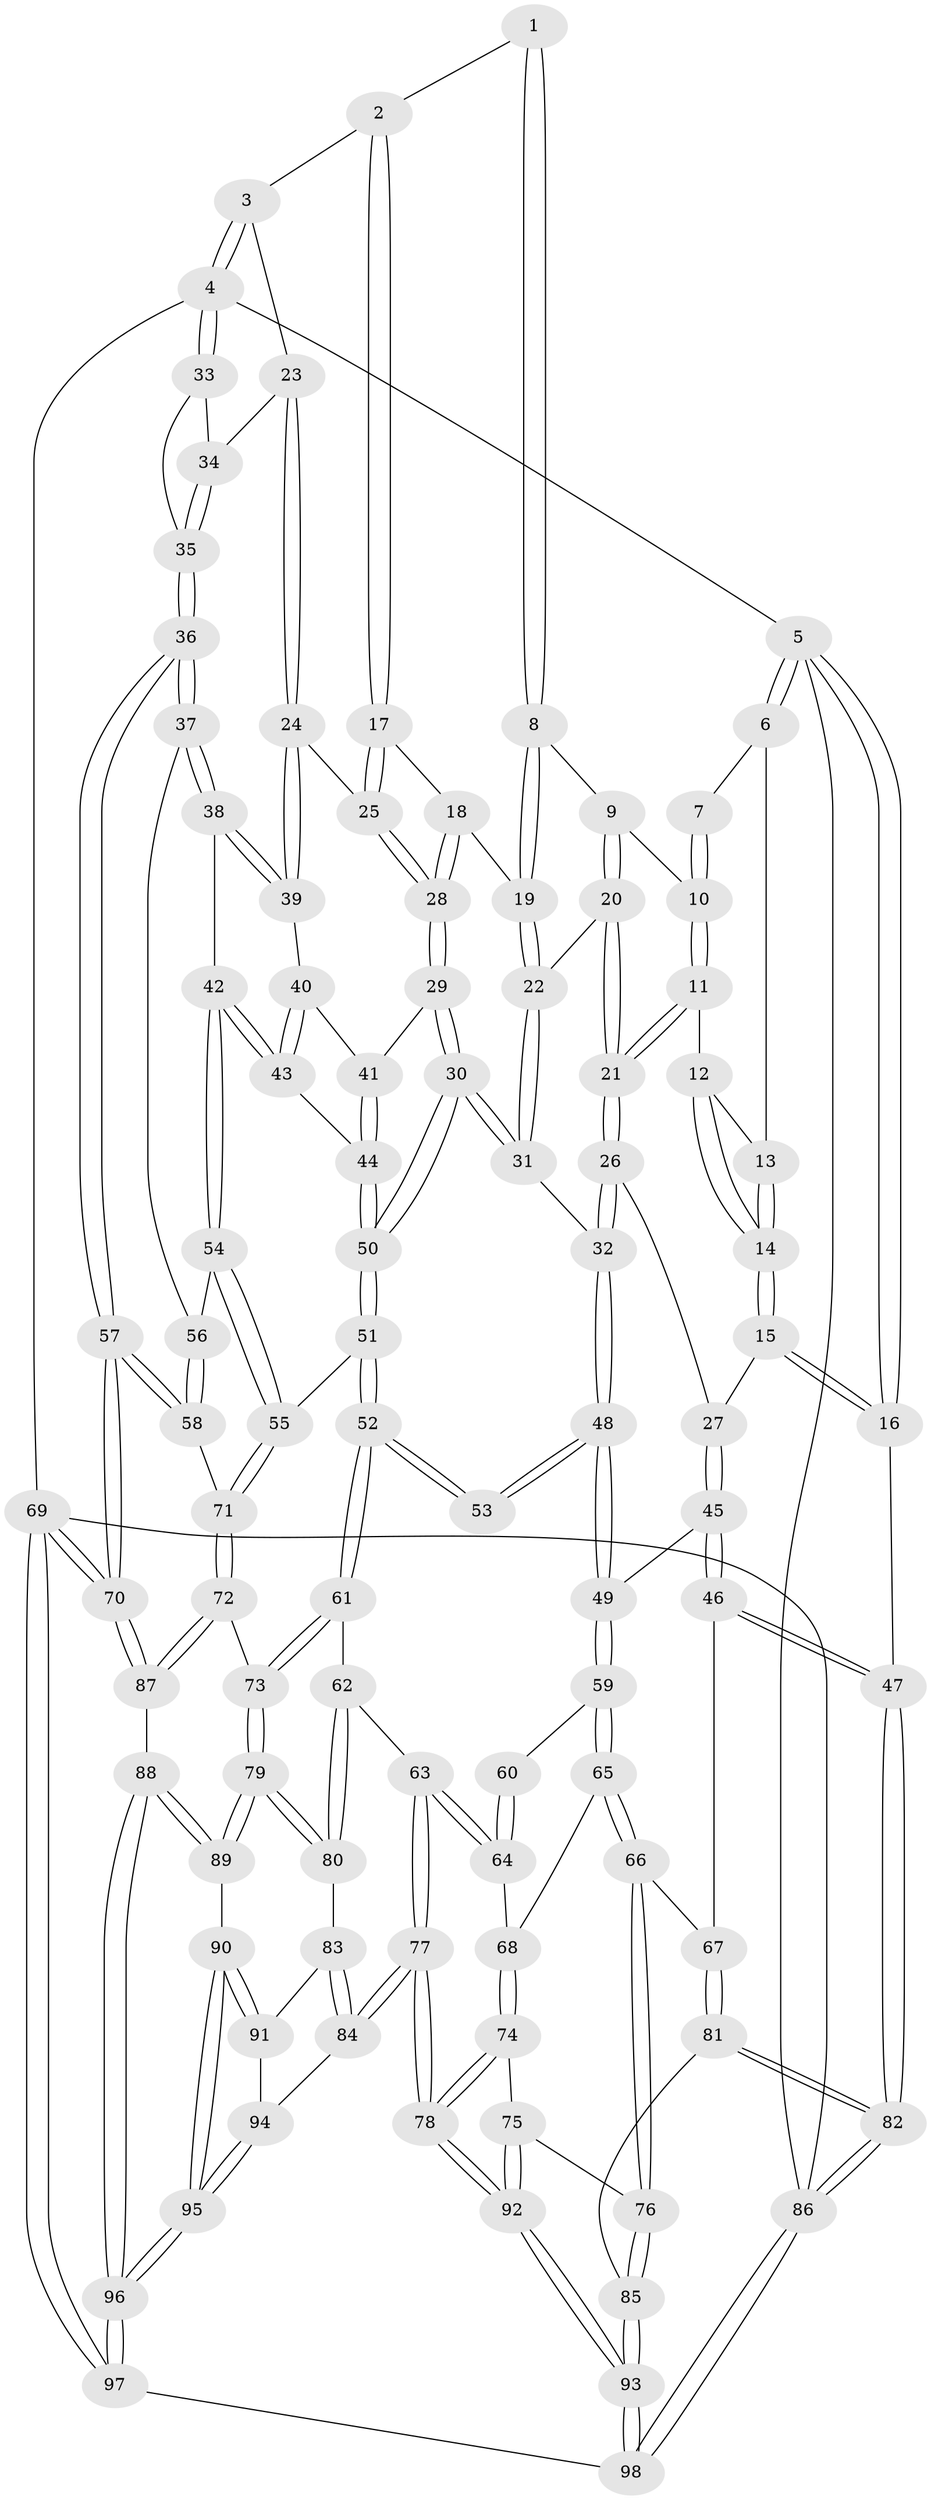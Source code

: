 // coarse degree distribution, {2: 0.13043478260869565, 5: 0.028985507246376812, 3: 0.6666666666666666, 4: 0.13043478260869565, 6: 0.043478260869565216}
// Generated by graph-tools (version 1.1) at 2025/54/03/04/25 22:54:12]
// undirected, 98 vertices, 242 edges
graph export_dot {
  node [color=gray90,style=filled];
  1 [pos="+0.42156207533191553+0"];
  2 [pos="+0.6849423934516262+0"];
  3 [pos="+1+0"];
  4 [pos="+1+0"];
  5 [pos="+0+0"];
  6 [pos="+0.1666108124887837+0"];
  7 [pos="+0.3372680278467036+0"];
  8 [pos="+0.44380963154150865+0.058054248008047635"];
  9 [pos="+0.4080988008064421+0.06985978353221474"];
  10 [pos="+0.3371518827426226+0.05471803457057455"];
  11 [pos="+0.2613625436667087+0.10980941171427552"];
  12 [pos="+0.21523739199759187+0.07847812886340545"];
  13 [pos="+0.16774015387218502+0"];
  14 [pos="+0.03690067051624524+0.15733628979321143"];
  15 [pos="+0.007618761003596317+0.18160539875426565"];
  16 [pos="+0+0.1912785552581415"];
  17 [pos="+0.6204093203428679+0.04946573135141944"];
  18 [pos="+0.5566833577622873+0.11374417904193612"];
  19 [pos="+0.5397588324896325+0.11173231544661555"];
  20 [pos="+0.3818059081459054+0.16508886742543125"];
  21 [pos="+0.2801547784732455+0.16853847634835328"];
  22 [pos="+0.41621653842783496+0.18762430157049095"];
  23 [pos="+0.8292379540240675+0.1786221854099333"];
  24 [pos="+0.8244229796192816+0.18282267061205923"];
  25 [pos="+0.759757200231374+0.1568587039076156"];
  26 [pos="+0.2603093690412358+0.24913564265873978"];
  27 [pos="+0.15673023282574802+0.28382249005860005"];
  28 [pos="+0.5784631543800269+0.2472193307946423"];
  29 [pos="+0.575666523639077+0.29231214916863635"];
  30 [pos="+0.5186858936348265+0.36106532903688715"];
  31 [pos="+0.433707922602019+0.347344049218575"];
  32 [pos="+0.3840672320671263+0.35779562903789264"];
  33 [pos="+1+0"];
  34 [pos="+0.9336747634777955+0.19982944878554035"];
  35 [pos="+1+0.3769631818154455"];
  36 [pos="+1+0.3872734716491386"];
  37 [pos="+1+0.4091108478858818"];
  38 [pos="+0.8925798214443857+0.3798853031809368"];
  39 [pos="+0.8191674500537339+0.2085855736028261"];
  40 [pos="+0.7626776896426489+0.2556526845928049"];
  41 [pos="+0.6814748183921951+0.29941838920402003"];
  42 [pos="+0.787610211043066+0.44321698951327065"];
  43 [pos="+0.7764504071871796+0.43944402393404314"];
  44 [pos="+0.7633580151511351+0.43713842577588147"];
  45 [pos="+0.14292363566805688+0.4850896532939026"];
  46 [pos="+0+0.5562736764339534"];
  47 [pos="+0+0.5444170494928924"];
  48 [pos="+0.3185332224148781+0.44664137482907623"];
  49 [pos="+0.24341046451660586+0.5091169859733006"];
  50 [pos="+0.5746183258349142+0.4865371380137465"];
  51 [pos="+0.5670892831627954+0.5481965676208774"];
  52 [pos="+0.5624900374550658+0.5582360625522778"];
  53 [pos="+0.4565369632082372+0.5519124138871183"];
  54 [pos="+0.8138684024255483+0.5800094886125922"];
  55 [pos="+0.8126936655800975+0.5929061304184245"];
  56 [pos="+0.9747742222403808+0.4716081617183062"];
  57 [pos="+1+0.8182347556410019"];
  58 [pos="+0.8892924341164801+0.698224230105019"];
  59 [pos="+0.25072507496869667+0.5240025838438405"];
  60 [pos="+0.43389531141428156+0.5605844305779807"];
  61 [pos="+0.5594395243407779+0.6247552887410995"];
  62 [pos="+0.5379606572527874+0.6608473389836292"];
  63 [pos="+0.44437875860797366+0.7050183721333416"];
  64 [pos="+0.3220414431505147+0.6501580564056354"];
  65 [pos="+0.27215190092137276+0.5825377150869347"];
  66 [pos="+0.13370864047979977+0.7365931598541138"];
  67 [pos="+0.07759797498717634+0.6903207190339019"];
  68 [pos="+0.3216524031793311+0.6500909070892702"];
  69 [pos="+1+1"];
  70 [pos="+1+1"];
  71 [pos="+0.8467022441172458+0.6928822820608235"];
  72 [pos="+0.8143909647625185+0.7174783364574835"];
  73 [pos="+0.7830686798781635+0.7345800765011549"];
  74 [pos="+0.3018064954748288+0.6900392886221871"];
  75 [pos="+0.18366712670349164+0.7836820484437655"];
  76 [pos="+0.16147802724170537+0.7803364301035826"];
  77 [pos="+0.3953588748283674+0.9021928532044508"];
  78 [pos="+0.3665677244532447+0.9270843644521455"];
  79 [pos="+0.7417043993262973+0.798857172999113"];
  80 [pos="+0.5695067262385696+0.7537975742876236"];
  81 [pos="+0+0.9810766085310761"];
  82 [pos="+0+1"];
  83 [pos="+0.5623465319990321+0.8202115467218245"];
  84 [pos="+0.40156563630246855+0.9009378887910418"];
  85 [pos="+0.09164253004289596+0.8859348907297225"];
  86 [pos="+0+1"];
  87 [pos="+0.882907394621506+0.9430311984201526"];
  88 [pos="+0.7807549650016438+0.9065057426143722"];
  89 [pos="+0.7307260943347603+0.8348951452762137"];
  90 [pos="+0.656396830902002+0.884836901199483"];
  91 [pos="+0.6070986417103099+0.858763257712174"];
  92 [pos="+0.36513041882188363+0.9289157592146345"];
  93 [pos="+0.3490076726343465+1"];
  94 [pos="+0.5307898997090299+0.9235076543390068"];
  95 [pos="+0.6338949141822467+0.9790790443742593"];
  96 [pos="+0.6607249822081178+1"];
  97 [pos="+0.6602134284204928+1"];
  98 [pos="+0.3454673452916833+1"];
  1 -- 2;
  1 -- 8;
  1 -- 8;
  2 -- 3;
  2 -- 17;
  2 -- 17;
  3 -- 4;
  3 -- 4;
  3 -- 23;
  4 -- 5;
  4 -- 33;
  4 -- 33;
  4 -- 69;
  5 -- 6;
  5 -- 6;
  5 -- 16;
  5 -- 16;
  5 -- 86;
  6 -- 7;
  6 -- 13;
  7 -- 10;
  7 -- 10;
  8 -- 9;
  8 -- 19;
  8 -- 19;
  9 -- 10;
  9 -- 20;
  9 -- 20;
  10 -- 11;
  10 -- 11;
  11 -- 12;
  11 -- 21;
  11 -- 21;
  12 -- 13;
  12 -- 14;
  12 -- 14;
  13 -- 14;
  13 -- 14;
  14 -- 15;
  14 -- 15;
  15 -- 16;
  15 -- 16;
  15 -- 27;
  16 -- 47;
  17 -- 18;
  17 -- 25;
  17 -- 25;
  18 -- 19;
  18 -- 28;
  18 -- 28;
  19 -- 22;
  19 -- 22;
  20 -- 21;
  20 -- 21;
  20 -- 22;
  21 -- 26;
  21 -- 26;
  22 -- 31;
  22 -- 31;
  23 -- 24;
  23 -- 24;
  23 -- 34;
  24 -- 25;
  24 -- 39;
  24 -- 39;
  25 -- 28;
  25 -- 28;
  26 -- 27;
  26 -- 32;
  26 -- 32;
  27 -- 45;
  27 -- 45;
  28 -- 29;
  28 -- 29;
  29 -- 30;
  29 -- 30;
  29 -- 41;
  30 -- 31;
  30 -- 31;
  30 -- 50;
  30 -- 50;
  31 -- 32;
  32 -- 48;
  32 -- 48;
  33 -- 34;
  33 -- 35;
  34 -- 35;
  34 -- 35;
  35 -- 36;
  35 -- 36;
  36 -- 37;
  36 -- 37;
  36 -- 57;
  36 -- 57;
  37 -- 38;
  37 -- 38;
  37 -- 56;
  38 -- 39;
  38 -- 39;
  38 -- 42;
  39 -- 40;
  40 -- 41;
  40 -- 43;
  40 -- 43;
  41 -- 44;
  41 -- 44;
  42 -- 43;
  42 -- 43;
  42 -- 54;
  42 -- 54;
  43 -- 44;
  44 -- 50;
  44 -- 50;
  45 -- 46;
  45 -- 46;
  45 -- 49;
  46 -- 47;
  46 -- 47;
  46 -- 67;
  47 -- 82;
  47 -- 82;
  48 -- 49;
  48 -- 49;
  48 -- 53;
  48 -- 53;
  49 -- 59;
  49 -- 59;
  50 -- 51;
  50 -- 51;
  51 -- 52;
  51 -- 52;
  51 -- 55;
  52 -- 53;
  52 -- 53;
  52 -- 61;
  52 -- 61;
  54 -- 55;
  54 -- 55;
  54 -- 56;
  55 -- 71;
  55 -- 71;
  56 -- 58;
  56 -- 58;
  57 -- 58;
  57 -- 58;
  57 -- 70;
  57 -- 70;
  58 -- 71;
  59 -- 60;
  59 -- 65;
  59 -- 65;
  60 -- 64;
  60 -- 64;
  61 -- 62;
  61 -- 73;
  61 -- 73;
  62 -- 63;
  62 -- 80;
  62 -- 80;
  63 -- 64;
  63 -- 64;
  63 -- 77;
  63 -- 77;
  64 -- 68;
  65 -- 66;
  65 -- 66;
  65 -- 68;
  66 -- 67;
  66 -- 76;
  66 -- 76;
  67 -- 81;
  67 -- 81;
  68 -- 74;
  68 -- 74;
  69 -- 70;
  69 -- 70;
  69 -- 97;
  69 -- 97;
  69 -- 86;
  70 -- 87;
  70 -- 87;
  71 -- 72;
  71 -- 72;
  72 -- 73;
  72 -- 87;
  72 -- 87;
  73 -- 79;
  73 -- 79;
  74 -- 75;
  74 -- 78;
  74 -- 78;
  75 -- 76;
  75 -- 92;
  75 -- 92;
  76 -- 85;
  76 -- 85;
  77 -- 78;
  77 -- 78;
  77 -- 84;
  77 -- 84;
  78 -- 92;
  78 -- 92;
  79 -- 80;
  79 -- 80;
  79 -- 89;
  79 -- 89;
  80 -- 83;
  81 -- 82;
  81 -- 82;
  81 -- 85;
  82 -- 86;
  82 -- 86;
  83 -- 84;
  83 -- 84;
  83 -- 91;
  84 -- 94;
  85 -- 93;
  85 -- 93;
  86 -- 98;
  86 -- 98;
  87 -- 88;
  88 -- 89;
  88 -- 89;
  88 -- 96;
  88 -- 96;
  89 -- 90;
  90 -- 91;
  90 -- 91;
  90 -- 95;
  90 -- 95;
  91 -- 94;
  92 -- 93;
  92 -- 93;
  93 -- 98;
  93 -- 98;
  94 -- 95;
  94 -- 95;
  95 -- 96;
  95 -- 96;
  96 -- 97;
  96 -- 97;
  97 -- 98;
}
